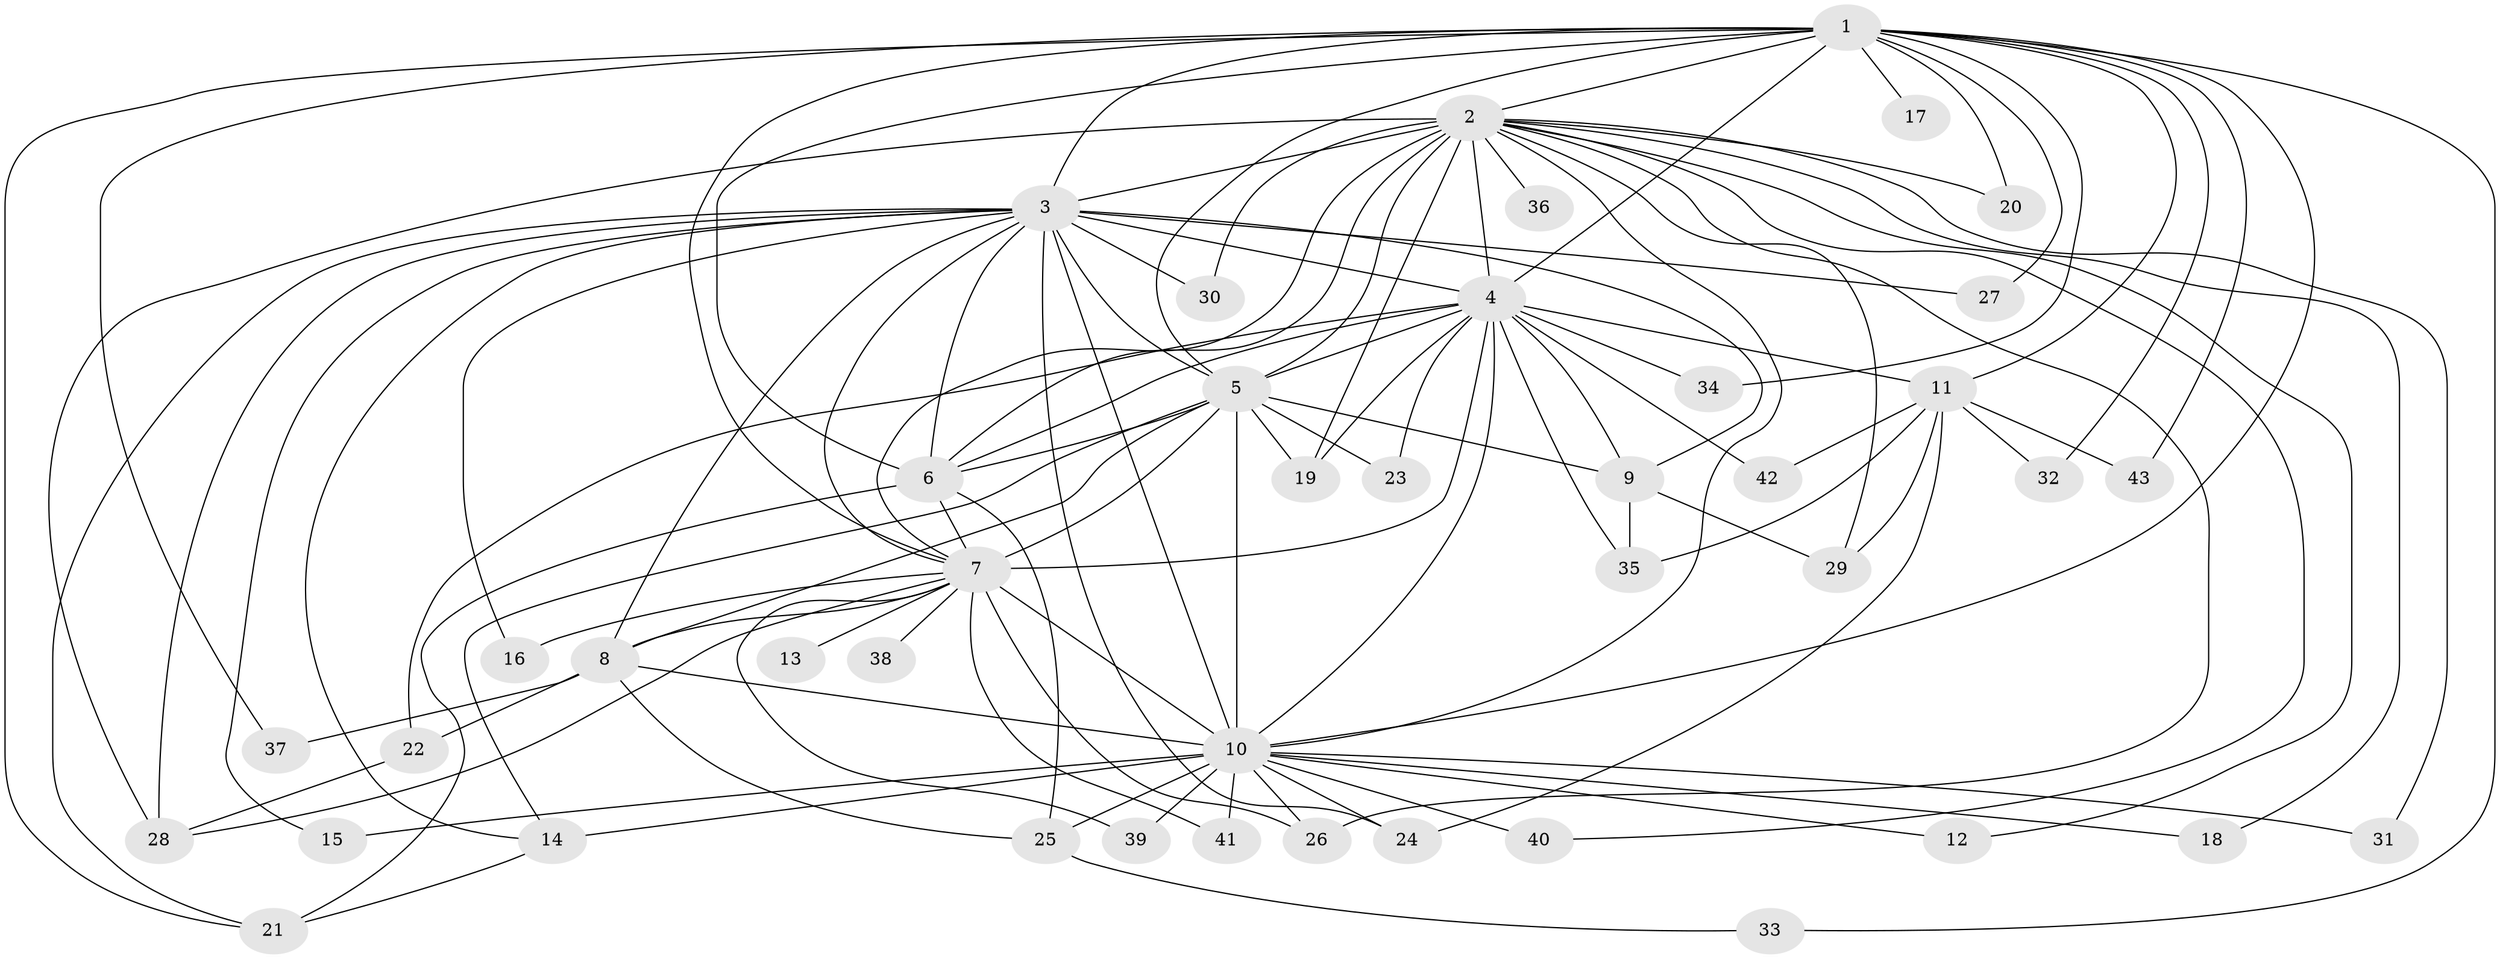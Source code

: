 // original degree distribution, {22: 0.023529411764705882, 24: 0.011764705882352941, 18: 0.011764705882352941, 20: 0.011764705882352941, 21: 0.023529411764705882, 16: 0.011764705882352941, 13: 0.011764705882352941, 23: 0.011764705882352941, 2: 0.6235294117647059, 3: 0.16470588235294117, 9: 0.011764705882352941, 6: 0.011764705882352941, 5: 0.03529411764705882, 4: 0.03529411764705882}
// Generated by graph-tools (version 1.1) at 2025/49/03/04/25 22:49:26]
// undirected, 43 vertices, 107 edges
graph export_dot {
  node [color=gray90,style=filled];
  1;
  2;
  3;
  4;
  5;
  6;
  7;
  8;
  9;
  10;
  11;
  12;
  13;
  14;
  15;
  16;
  17;
  18;
  19;
  20;
  21;
  22;
  23;
  24;
  25;
  26;
  27;
  28;
  29;
  30;
  31;
  32;
  33;
  34;
  35;
  36;
  37;
  38;
  39;
  40;
  41;
  42;
  43;
  1 -- 2 [weight=1.0];
  1 -- 3 [weight=2.0];
  1 -- 4 [weight=2.0];
  1 -- 5 [weight=2.0];
  1 -- 6 [weight=2.0];
  1 -- 7 [weight=1.0];
  1 -- 10 [weight=1.0];
  1 -- 11 [weight=1.0];
  1 -- 17 [weight=1.0];
  1 -- 20 [weight=1.0];
  1 -- 21 [weight=1.0];
  1 -- 27 [weight=1.0];
  1 -- 32 [weight=1.0];
  1 -- 33 [weight=1.0];
  1 -- 34 [weight=1.0];
  1 -- 37 [weight=1.0];
  1 -- 43 [weight=1.0];
  2 -- 3 [weight=2.0];
  2 -- 4 [weight=3.0];
  2 -- 5 [weight=2.0];
  2 -- 6 [weight=1.0];
  2 -- 7 [weight=2.0];
  2 -- 10 [weight=1.0];
  2 -- 12 [weight=1.0];
  2 -- 18 [weight=1.0];
  2 -- 19 [weight=1.0];
  2 -- 20 [weight=1.0];
  2 -- 26 [weight=1.0];
  2 -- 28 [weight=2.0];
  2 -- 29 [weight=1.0];
  2 -- 30 [weight=1.0];
  2 -- 31 [weight=1.0];
  2 -- 36 [weight=1.0];
  2 -- 40 [weight=1.0];
  3 -- 4 [weight=4.0];
  3 -- 5 [weight=4.0];
  3 -- 6 [weight=3.0];
  3 -- 7 [weight=2.0];
  3 -- 8 [weight=1.0];
  3 -- 9 [weight=1.0];
  3 -- 10 [weight=3.0];
  3 -- 14 [weight=1.0];
  3 -- 15 [weight=1.0];
  3 -- 16 [weight=2.0];
  3 -- 21 [weight=1.0];
  3 -- 24 [weight=1.0];
  3 -- 27 [weight=2.0];
  3 -- 28 [weight=4.0];
  3 -- 30 [weight=1.0];
  4 -- 5 [weight=4.0];
  4 -- 6 [weight=2.0];
  4 -- 7 [weight=2.0];
  4 -- 9 [weight=2.0];
  4 -- 10 [weight=2.0];
  4 -- 11 [weight=9.0];
  4 -- 19 [weight=1.0];
  4 -- 22 [weight=1.0];
  4 -- 23 [weight=2.0];
  4 -- 34 [weight=1.0];
  4 -- 35 [weight=1.0];
  4 -- 42 [weight=1.0];
  5 -- 6 [weight=2.0];
  5 -- 7 [weight=3.0];
  5 -- 8 [weight=3.0];
  5 -- 9 [weight=1.0];
  5 -- 10 [weight=11.0];
  5 -- 14 [weight=1.0];
  5 -- 19 [weight=1.0];
  5 -- 23 [weight=1.0];
  6 -- 7 [weight=1.0];
  6 -- 21 [weight=1.0];
  6 -- 25 [weight=1.0];
  7 -- 8 [weight=1.0];
  7 -- 10 [weight=1.0];
  7 -- 13 [weight=1.0];
  7 -- 16 [weight=1.0];
  7 -- 26 [weight=1.0];
  7 -- 28 [weight=1.0];
  7 -- 38 [weight=1.0];
  7 -- 39 [weight=1.0];
  7 -- 41 [weight=1.0];
  8 -- 10 [weight=1.0];
  8 -- 22 [weight=1.0];
  8 -- 25 [weight=1.0];
  8 -- 37 [weight=1.0];
  9 -- 29 [weight=1.0];
  9 -- 35 [weight=1.0];
  10 -- 12 [weight=1.0];
  10 -- 14 [weight=1.0];
  10 -- 15 [weight=1.0];
  10 -- 18 [weight=1.0];
  10 -- 24 [weight=1.0];
  10 -- 25 [weight=2.0];
  10 -- 26 [weight=1.0];
  10 -- 31 [weight=1.0];
  10 -- 39 [weight=1.0];
  10 -- 40 [weight=1.0];
  10 -- 41 [weight=1.0];
  11 -- 24 [weight=1.0];
  11 -- 29 [weight=1.0];
  11 -- 32 [weight=1.0];
  11 -- 35 [weight=1.0];
  11 -- 42 [weight=1.0];
  11 -- 43 [weight=1.0];
  14 -- 21 [weight=1.0];
  22 -- 28 [weight=1.0];
  25 -- 33 [weight=1.0];
}
